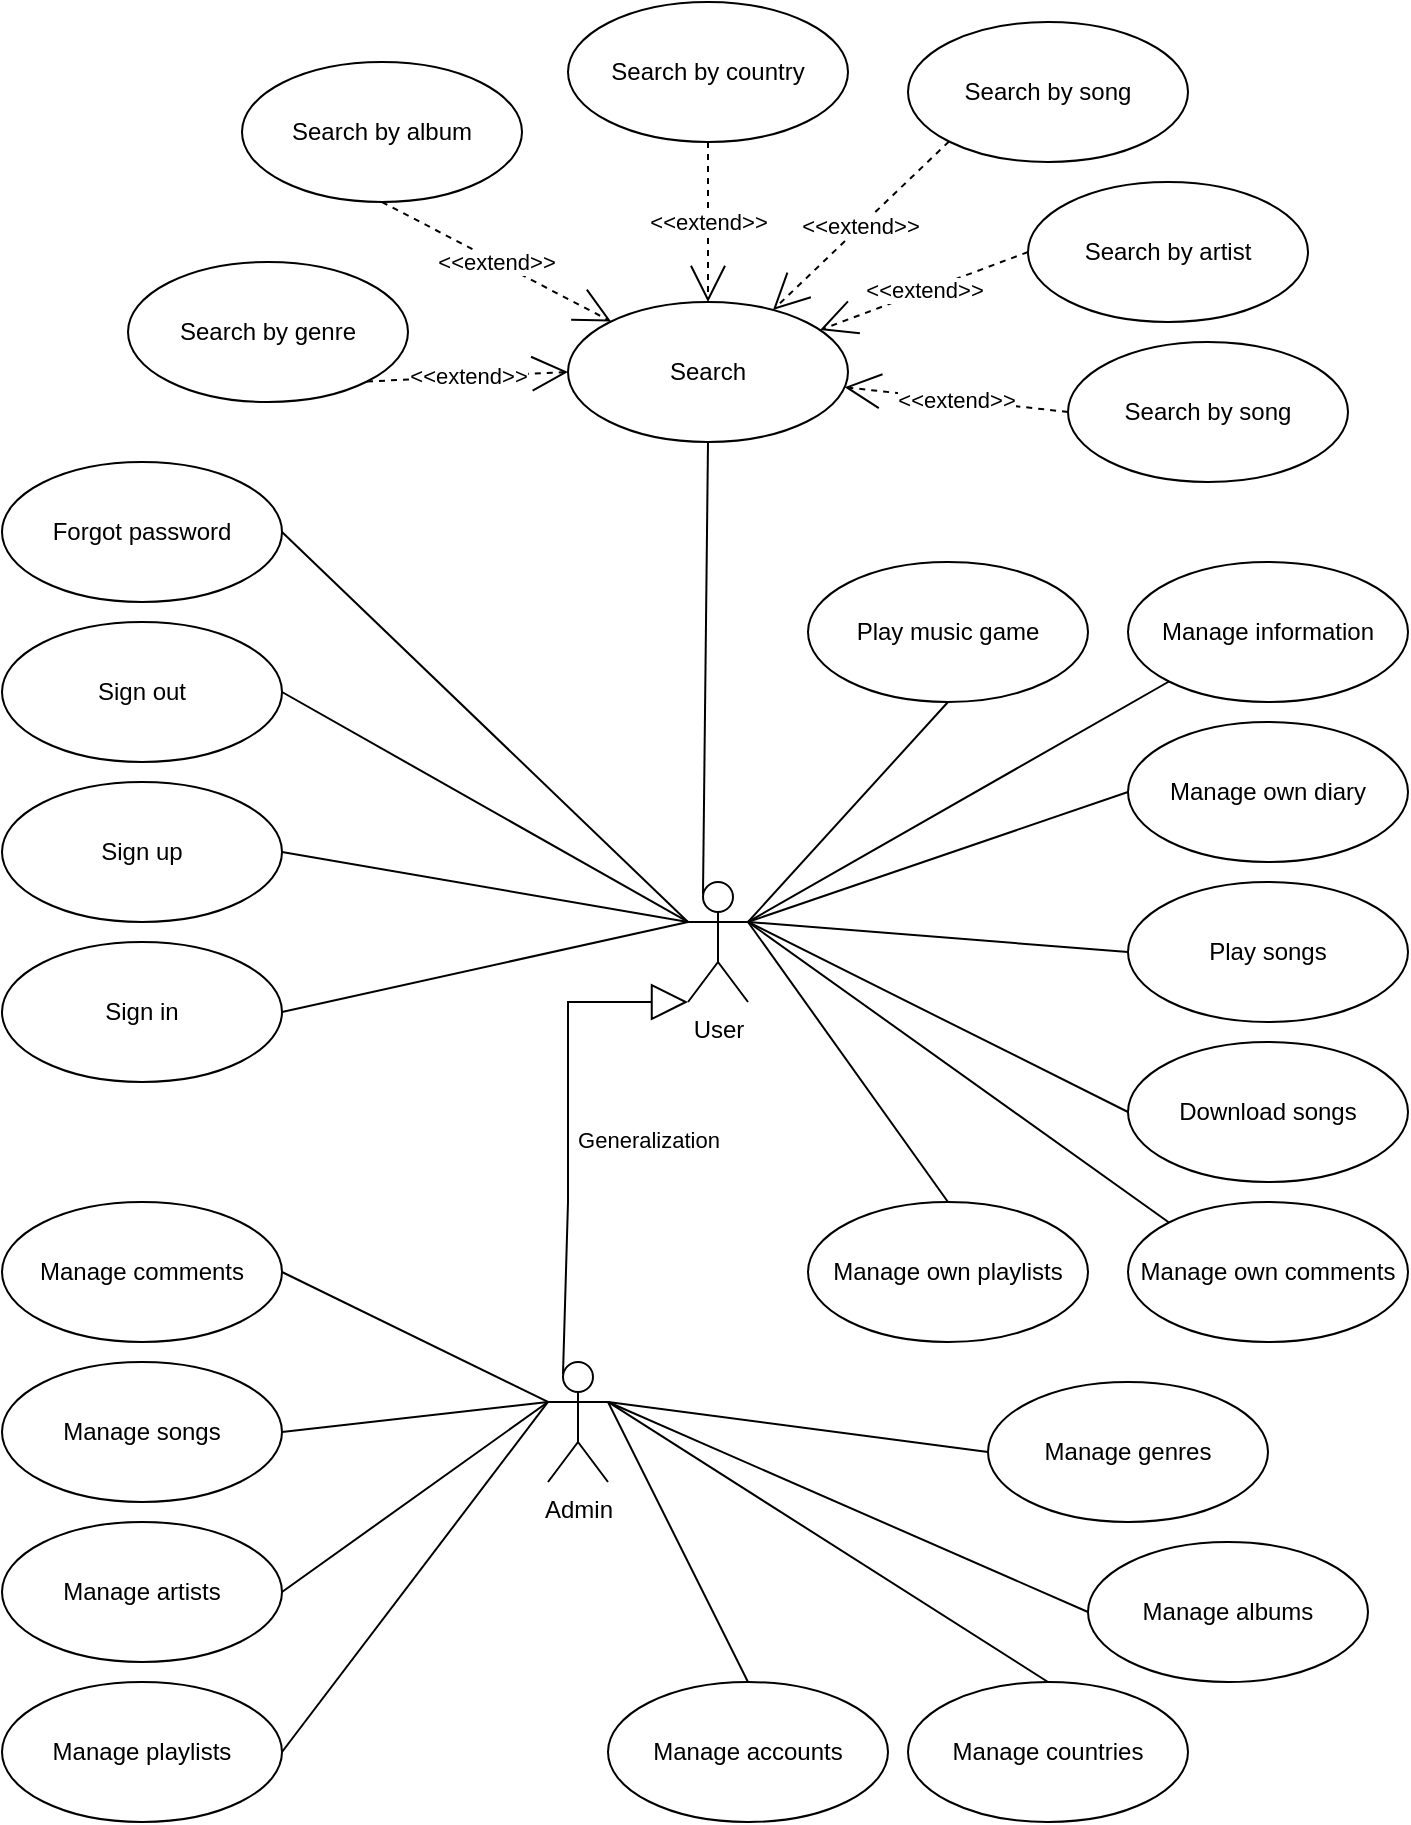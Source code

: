 <mxfile version="21.2.3" type="device" pages="2">
  <diagram id="OiweHxfRdBWRjA55KMld" name="Page-1">
    <mxGraphModel dx="2111" dy="1872" grid="1" gridSize="10" guides="1" tooltips="1" connect="1" arrows="1" fold="1" page="1" pageScale="1" pageWidth="827" pageHeight="1169" math="0" shadow="0">
      <root>
        <mxCell id="0" />
        <mxCell id="1" parent="0" />
        <mxCell id="q5K1RIQbRmU1oFJUQUnb-1" value="User" style="shape=umlActor;verticalLabelPosition=bottom;verticalAlign=top;html=1;outlineConnect=0;" parent="1" vertex="1">
          <mxGeometry x="-140" y="90" width="30" height="60" as="geometry" />
        </mxCell>
        <mxCell id="q5K1RIQbRmU1oFJUQUnb-3" value="Admin" style="shape=umlActor;verticalLabelPosition=bottom;verticalAlign=top;html=1;outlineConnect=0;" parent="1" vertex="1">
          <mxGeometry x="-210" y="330" width="30" height="60" as="geometry" />
        </mxCell>
        <mxCell id="q5K1RIQbRmU1oFJUQUnb-7" value="Sign in" style="ellipse;whiteSpace=wrap;html=1;" parent="1" vertex="1">
          <mxGeometry x="-483" y="120" width="140" height="70" as="geometry" />
        </mxCell>
        <mxCell id="q5K1RIQbRmU1oFJUQUnb-8" value="Sign out" style="ellipse;whiteSpace=wrap;html=1;" parent="1" vertex="1">
          <mxGeometry x="-483" y="-40" width="140" height="70" as="geometry" />
        </mxCell>
        <mxCell id="q5K1RIQbRmU1oFJUQUnb-9" value="Sign up" style="ellipse;whiteSpace=wrap;html=1;" parent="1" vertex="1">
          <mxGeometry x="-483" y="40" width="140" height="70" as="geometry" />
        </mxCell>
        <mxCell id="q5K1RIQbRmU1oFJUQUnb-10" value="Search" style="ellipse;whiteSpace=wrap;html=1;" parent="1" vertex="1">
          <mxGeometry x="-200" y="-200" width="140" height="70" as="geometry" />
        </mxCell>
        <mxCell id="q5K1RIQbRmU1oFJUQUnb-29" value="Manage own comments" style="ellipse;whiteSpace=wrap;html=1;" parent="1" vertex="1">
          <mxGeometry x="80" y="250" width="140" height="70" as="geometry" />
        </mxCell>
        <mxCell id="q5K1RIQbRmU1oFJUQUnb-31" value="Play songs" style="ellipse;whiteSpace=wrap;html=1;" parent="1" vertex="1">
          <mxGeometry x="80" y="90" width="140" height="70" as="geometry" />
        </mxCell>
        <mxCell id="q5K1RIQbRmU1oFJUQUnb-35" value="Manage own playlists" style="ellipse;whiteSpace=wrap;html=1;" parent="1" vertex="1">
          <mxGeometry x="-80" y="250" width="140" height="70" as="geometry" />
        </mxCell>
        <mxCell id="q5K1RIQbRmU1oFJUQUnb-40" value="Manage genres" style="ellipse;whiteSpace=wrap;html=1;" parent="1" vertex="1">
          <mxGeometry x="10" y="340" width="140" height="70" as="geometry" />
        </mxCell>
        <mxCell id="q5K1RIQbRmU1oFJUQUnb-73" value="Generalization" style="endArrow=block;endSize=16;endFill=0;html=1;rounded=0;exitX=0.25;exitY=0.1;exitDx=0;exitDy=0;exitPerimeter=0;entryX=0;entryY=1;entryDx=0;entryDy=0;entryPerimeter=0;" parent="1" source="q5K1RIQbRmU1oFJUQUnb-3" target="q5K1RIQbRmU1oFJUQUnb-1" edge="1">
          <mxGeometry x="-0.048" y="-40" width="160" relative="1" as="geometry">
            <mxPoint x="290" y="120" as="sourcePoint" />
            <mxPoint x="450" y="120" as="targetPoint" />
            <Array as="points">
              <mxPoint x="-200" y="250" />
              <mxPoint x="-200" y="150" />
            </Array>
            <mxPoint as="offset" />
          </mxGeometry>
        </mxCell>
        <mxCell id="q5K1RIQbRmU1oFJUQUnb-74" value="" style="endArrow=none;html=1;rounded=0;entryX=0;entryY=0.5;entryDx=0;entryDy=0;exitX=1;exitY=0.333;exitDx=0;exitDy=0;exitPerimeter=0;" parent="1" source="q5K1RIQbRmU1oFJUQUnb-3" target="q5K1RIQbRmU1oFJUQUnb-40" edge="1">
          <mxGeometry width="50" height="50" relative="1" as="geometry">
            <mxPoint x="-160" y="345" as="sourcePoint" />
            <mxPoint x="-10" y="330" as="targetPoint" />
          </mxGeometry>
        </mxCell>
        <mxCell id="q5K1RIQbRmU1oFJUQUnb-76" value="" style="endArrow=none;html=1;rounded=0;exitX=1;exitY=0.333;exitDx=0;exitDy=0;exitPerimeter=0;entryX=0;entryY=0.5;entryDx=0;entryDy=0;" parent="1" source="q5K1RIQbRmU1oFJUQUnb-1" target="q5K1RIQbRmU1oFJUQUnb-31" edge="1">
          <mxGeometry width="50" height="50" relative="1" as="geometry">
            <mxPoint x="130" y="140" as="sourcePoint" />
            <mxPoint x="180" y="90" as="targetPoint" />
          </mxGeometry>
        </mxCell>
        <mxCell id="q5K1RIQbRmU1oFJUQUnb-77" value="" style="endArrow=none;html=1;rounded=0;exitX=0;exitY=0.333;exitDx=0;exitDy=0;exitPerimeter=0;entryX=1;entryY=0.5;entryDx=0;entryDy=0;" parent="1" source="q5K1RIQbRmU1oFJUQUnb-1" target="q5K1RIQbRmU1oFJUQUnb-9" edge="1">
          <mxGeometry width="50" height="50" relative="1" as="geometry">
            <mxPoint x="130" y="140" as="sourcePoint" />
            <mxPoint x="180" y="90" as="targetPoint" />
          </mxGeometry>
        </mxCell>
        <mxCell id="q5K1RIQbRmU1oFJUQUnb-78" value="" style="endArrow=none;html=1;rounded=0;entryX=1;entryY=0.333;entryDx=0;entryDy=0;entryPerimeter=0;exitX=0;exitY=0;exitDx=0;exitDy=0;" parent="1" source="q5K1RIQbRmU1oFJUQUnb-29" target="q5K1RIQbRmU1oFJUQUnb-1" edge="1">
          <mxGeometry width="50" height="50" relative="1" as="geometry">
            <mxPoint x="130" y="140" as="sourcePoint" />
            <mxPoint x="180" y="90" as="targetPoint" />
          </mxGeometry>
        </mxCell>
        <mxCell id="q5K1RIQbRmU1oFJUQUnb-79" value="" style="endArrow=none;html=1;rounded=0;entryX=1;entryY=0.333;entryDx=0;entryDy=0;entryPerimeter=0;exitX=0.5;exitY=0;exitDx=0;exitDy=0;" parent="1" source="q5K1RIQbRmU1oFJUQUnb-35" target="q5K1RIQbRmU1oFJUQUnb-1" edge="1">
          <mxGeometry width="50" height="50" relative="1" as="geometry">
            <mxPoint x="130" y="140" as="sourcePoint" />
            <mxPoint x="180" y="90" as="targetPoint" />
          </mxGeometry>
        </mxCell>
        <mxCell id="q5K1RIQbRmU1oFJUQUnb-80" value="" style="endArrow=none;html=1;rounded=0;entryX=1;entryY=0.5;entryDx=0;entryDy=0;exitX=0;exitY=0.333;exitDx=0;exitDy=0;exitPerimeter=0;" parent="1" source="q5K1RIQbRmU1oFJUQUnb-1" target="q5K1RIQbRmU1oFJUQUnb-8" edge="1">
          <mxGeometry width="50" height="50" relative="1" as="geometry">
            <mxPoint x="270" y="40" as="sourcePoint" />
            <mxPoint x="320" y="-10" as="targetPoint" />
          </mxGeometry>
        </mxCell>
        <mxCell id="q5K1RIQbRmU1oFJUQUnb-81" value="" style="endArrow=none;html=1;rounded=0;entryX=0.5;entryY=1;entryDx=0;entryDy=0;exitX=0.25;exitY=0.1;exitDx=0;exitDy=0;exitPerimeter=0;" parent="1" source="q5K1RIQbRmU1oFJUQUnb-1" target="q5K1RIQbRmU1oFJUQUnb-10" edge="1">
          <mxGeometry width="50" height="50" relative="1" as="geometry">
            <mxPoint x="270" y="-60" as="sourcePoint" />
            <mxPoint x="320" y="-110" as="targetPoint" />
          </mxGeometry>
        </mxCell>
        <mxCell id="q5K1RIQbRmU1oFJUQUnb-82" value="" style="endArrow=none;html=1;rounded=0;entryX=1;entryY=0.5;entryDx=0;entryDy=0;exitX=0;exitY=0.333;exitDx=0;exitDy=0;exitPerimeter=0;" parent="1" source="q5K1RIQbRmU1oFJUQUnb-1" target="q5K1RIQbRmU1oFJUQUnb-7" edge="1">
          <mxGeometry width="50" height="50" relative="1" as="geometry">
            <mxPoint x="150" y="140" as="sourcePoint" />
            <mxPoint x="200" y="90" as="targetPoint" />
          </mxGeometry>
        </mxCell>
        <mxCell id="MGI6VJuTE-HhzCckV6EO-1" value="Manage information" style="ellipse;whiteSpace=wrap;html=1;" parent="1" vertex="1">
          <mxGeometry x="80" y="-70" width="140" height="70" as="geometry" />
        </mxCell>
        <mxCell id="MGI6VJuTE-HhzCckV6EO-6" value="" style="endArrow=none;html=1;rounded=0;entryX=0;entryY=1;entryDx=0;entryDy=0;exitX=1;exitY=0.333;exitDx=0;exitDy=0;exitPerimeter=0;" parent="1" source="q5K1RIQbRmU1oFJUQUnb-1" target="MGI6VJuTE-HhzCckV6EO-1" edge="1">
          <mxGeometry width="50" height="50" relative="1" as="geometry">
            <mxPoint x="130" y="-110" as="sourcePoint" />
            <mxPoint x="180" y="-160" as="targetPoint" />
          </mxGeometry>
        </mxCell>
        <mxCell id="MGI6VJuTE-HhzCckV6EO-7" value="Forgot password" style="ellipse;whiteSpace=wrap;html=1;" parent="1" vertex="1">
          <mxGeometry x="-483" y="-120" width="140" height="70" as="geometry" />
        </mxCell>
        <mxCell id="MGI6VJuTE-HhzCckV6EO-8" value="" style="endArrow=none;html=1;rounded=0;entryX=1;entryY=0.5;entryDx=0;entryDy=0;exitX=0;exitY=0.333;exitDx=0;exitDy=0;exitPerimeter=0;" parent="1" source="q5K1RIQbRmU1oFJUQUnb-1" target="MGI6VJuTE-HhzCckV6EO-7" edge="1">
          <mxGeometry width="50" height="50" relative="1" as="geometry">
            <mxPoint x="130" y="-200" as="sourcePoint" />
            <mxPoint x="180" y="-250" as="targetPoint" />
          </mxGeometry>
        </mxCell>
        <mxCell id="7apTSgoCWcXu0LnEAAk9-1" value="Download songs" style="ellipse;whiteSpace=wrap;html=1;" parent="1" vertex="1">
          <mxGeometry x="80" y="170" width="140" height="70" as="geometry" />
        </mxCell>
        <mxCell id="7apTSgoCWcXu0LnEAAk9-2" value="" style="endArrow=none;html=1;rounded=0;exitX=1;exitY=0.333;exitDx=0;exitDy=0;exitPerimeter=0;entryX=0;entryY=0.5;entryDx=0;entryDy=0;" parent="1" source="q5K1RIQbRmU1oFJUQUnb-1" target="7apTSgoCWcXu0LnEAAk9-1" edge="1">
          <mxGeometry width="50" height="50" relative="1" as="geometry">
            <mxPoint x="-10" y="-30" as="sourcePoint" />
            <mxPoint x="40" y="-80" as="targetPoint" />
          </mxGeometry>
        </mxCell>
        <mxCell id="FvCLPfmJRrXpx3vRLEYO-1" value="Manage accounts" style="ellipse;whiteSpace=wrap;html=1;" parent="1" vertex="1">
          <mxGeometry x="-180" y="490" width="140" height="70" as="geometry" />
        </mxCell>
        <mxCell id="FvCLPfmJRrXpx3vRLEYO-4" value="Manage albums" style="ellipse;whiteSpace=wrap;html=1;" parent="1" vertex="1">
          <mxGeometry x="60" y="420" width="140" height="70" as="geometry" />
        </mxCell>
        <mxCell id="FvCLPfmJRrXpx3vRLEYO-5" value="Manage artists" style="ellipse;whiteSpace=wrap;html=1;" parent="1" vertex="1">
          <mxGeometry x="-483" y="410" width="140" height="70" as="geometry" />
        </mxCell>
        <mxCell id="FvCLPfmJRrXpx3vRLEYO-6" value="Manage songs" style="ellipse;whiteSpace=wrap;html=1;" parent="1" vertex="1">
          <mxGeometry x="-483" y="330" width="140" height="70" as="geometry" />
        </mxCell>
        <mxCell id="FvCLPfmJRrXpx3vRLEYO-7" value="Manage countries" style="ellipse;whiteSpace=wrap;html=1;" parent="1" vertex="1">
          <mxGeometry x="-30" y="490" width="140" height="70" as="geometry" />
        </mxCell>
        <mxCell id="FvCLPfmJRrXpx3vRLEYO-8" value="Manage comments" style="ellipse;whiteSpace=wrap;html=1;" parent="1" vertex="1">
          <mxGeometry x="-483" y="250" width="140" height="70" as="geometry" />
        </mxCell>
        <mxCell id="FvCLPfmJRrXpx3vRLEYO-9" value="Manage playlists" style="ellipse;whiteSpace=wrap;html=1;" parent="1" vertex="1">
          <mxGeometry x="-483" y="490" width="140" height="70" as="geometry" />
        </mxCell>
        <mxCell id="FvCLPfmJRrXpx3vRLEYO-10" value="" style="endArrow=none;html=1;rounded=0;exitX=1;exitY=0.333;exitDx=0;exitDy=0;exitPerimeter=0;entryX=0;entryY=0.5;entryDx=0;entryDy=0;" parent="1" source="q5K1RIQbRmU1oFJUQUnb-3" target="FvCLPfmJRrXpx3vRLEYO-4" edge="1">
          <mxGeometry width="50" height="50" relative="1" as="geometry">
            <mxPoint x="-40" y="395" as="sourcePoint" />
            <mxPoint x="10" y="345" as="targetPoint" />
          </mxGeometry>
        </mxCell>
        <mxCell id="FvCLPfmJRrXpx3vRLEYO-11" value="" style="endArrow=none;html=1;rounded=0;exitX=1;exitY=0.333;exitDx=0;exitDy=0;exitPerimeter=0;entryX=0.5;entryY=0;entryDx=0;entryDy=0;" parent="1" source="q5K1RIQbRmU1oFJUQUnb-3" target="FvCLPfmJRrXpx3vRLEYO-7" edge="1">
          <mxGeometry width="50" height="50" relative="1" as="geometry">
            <mxPoint x="-40" y="395" as="sourcePoint" />
            <mxPoint x="10" y="345" as="targetPoint" />
          </mxGeometry>
        </mxCell>
        <mxCell id="FvCLPfmJRrXpx3vRLEYO-12" value="" style="endArrow=none;html=1;rounded=0;exitX=0.5;exitY=0;exitDx=0;exitDy=0;entryX=1;entryY=0.333;entryDx=0;entryDy=0;entryPerimeter=0;" parent="1" source="FvCLPfmJRrXpx3vRLEYO-1" target="q5K1RIQbRmU1oFJUQUnb-3" edge="1">
          <mxGeometry width="50" height="50" relative="1" as="geometry">
            <mxPoint x="-40" y="395" as="sourcePoint" />
            <mxPoint x="10" y="345" as="targetPoint" />
          </mxGeometry>
        </mxCell>
        <mxCell id="FvCLPfmJRrXpx3vRLEYO-13" value="" style="endArrow=none;html=1;rounded=0;entryX=0;entryY=0.333;entryDx=0;entryDy=0;entryPerimeter=0;exitX=1;exitY=0.5;exitDx=0;exitDy=0;" parent="1" source="FvCLPfmJRrXpx3vRLEYO-9" target="q5K1RIQbRmU1oFJUQUnb-3" edge="1">
          <mxGeometry width="50" height="50" relative="1" as="geometry">
            <mxPoint x="-40" y="395" as="sourcePoint" />
            <mxPoint x="10" y="345" as="targetPoint" />
          </mxGeometry>
        </mxCell>
        <mxCell id="FvCLPfmJRrXpx3vRLEYO-14" value="" style="endArrow=none;html=1;rounded=0;exitX=0;exitY=0.333;exitDx=0;exitDy=0;exitPerimeter=0;entryX=1;entryY=0.5;entryDx=0;entryDy=0;" parent="1" source="q5K1RIQbRmU1oFJUQUnb-3" target="FvCLPfmJRrXpx3vRLEYO-5" edge="1">
          <mxGeometry width="50" height="50" relative="1" as="geometry">
            <mxPoint x="-40" y="395" as="sourcePoint" />
            <mxPoint x="10" y="345" as="targetPoint" />
          </mxGeometry>
        </mxCell>
        <mxCell id="FvCLPfmJRrXpx3vRLEYO-15" value="" style="endArrow=none;html=1;rounded=0;exitX=0;exitY=0.333;exitDx=0;exitDy=0;exitPerimeter=0;entryX=1;entryY=0.5;entryDx=0;entryDy=0;" parent="1" source="q5K1RIQbRmU1oFJUQUnb-3" target="FvCLPfmJRrXpx3vRLEYO-6" edge="1">
          <mxGeometry width="50" height="50" relative="1" as="geometry">
            <mxPoint x="-40" y="395" as="sourcePoint" />
            <mxPoint x="10" y="345" as="targetPoint" />
          </mxGeometry>
        </mxCell>
        <mxCell id="FvCLPfmJRrXpx3vRLEYO-16" value="" style="endArrow=none;html=1;rounded=0;exitX=0;exitY=0.333;exitDx=0;exitDy=0;exitPerimeter=0;entryX=1;entryY=0.5;entryDx=0;entryDy=0;" parent="1" source="q5K1RIQbRmU1oFJUQUnb-3" target="FvCLPfmJRrXpx3vRLEYO-8" edge="1">
          <mxGeometry width="50" height="50" relative="1" as="geometry">
            <mxPoint x="-40" y="395" as="sourcePoint" />
            <mxPoint x="10" y="345" as="targetPoint" />
          </mxGeometry>
        </mxCell>
        <mxCell id="FvCLPfmJRrXpx3vRLEYO-17" value="Search by genre" style="ellipse;whiteSpace=wrap;html=1;" parent="1" vertex="1">
          <mxGeometry x="-420" y="-220" width="140" height="70" as="geometry" />
        </mxCell>
        <mxCell id="FvCLPfmJRrXpx3vRLEYO-18" value="Search by album" style="ellipse;whiteSpace=wrap;html=1;" parent="1" vertex="1">
          <mxGeometry x="-363" y="-320" width="140" height="70" as="geometry" />
        </mxCell>
        <mxCell id="FvCLPfmJRrXpx3vRLEYO-19" value="Search by country" style="ellipse;whiteSpace=wrap;html=1;" parent="1" vertex="1">
          <mxGeometry x="-200" y="-350" width="140" height="70" as="geometry" />
        </mxCell>
        <mxCell id="FvCLPfmJRrXpx3vRLEYO-20" value="Search by song" style="ellipse;whiteSpace=wrap;html=1;" parent="1" vertex="1">
          <mxGeometry x="-30" y="-340" width="140" height="70" as="geometry" />
        </mxCell>
        <mxCell id="FvCLPfmJRrXpx3vRLEYO-21" value="Search by song" style="ellipse;whiteSpace=wrap;html=1;" parent="1" vertex="1">
          <mxGeometry x="50" y="-180" width="140" height="70" as="geometry" />
        </mxCell>
        <mxCell id="FvCLPfmJRrXpx3vRLEYO-22" value="Search by artist" style="ellipse;whiteSpace=wrap;html=1;" parent="1" vertex="1">
          <mxGeometry x="30" y="-260" width="140" height="70" as="geometry" />
        </mxCell>
        <mxCell id="FvCLPfmJRrXpx3vRLEYO-23" value="&amp;lt;&amp;lt;extend&amp;gt;&amp;gt;" style="endArrow=open;endSize=16;endFill=0;html=1;rounded=0;exitX=1;exitY=1;exitDx=0;exitDy=0;entryX=0;entryY=0.5;entryDx=0;entryDy=0;dashed=1;" parent="1" source="FvCLPfmJRrXpx3vRLEYO-17" target="q5K1RIQbRmU1oFJUQUnb-10" edge="1">
          <mxGeometry width="160" relative="1" as="geometry">
            <mxPoint x="120" y="-220" as="sourcePoint" />
            <mxPoint x="280" y="-220" as="targetPoint" />
          </mxGeometry>
        </mxCell>
        <mxCell id="FvCLPfmJRrXpx3vRLEYO-24" value="&amp;lt;&amp;lt;extend&amp;gt;&amp;gt;" style="endArrow=open;endSize=16;endFill=0;html=1;rounded=0;exitX=0.5;exitY=1;exitDx=0;exitDy=0;dashed=1;" parent="1" source="FvCLPfmJRrXpx3vRLEYO-18" target="q5K1RIQbRmU1oFJUQUnb-10" edge="1">
          <mxGeometry width="160" relative="1" as="geometry">
            <mxPoint x="250.162" y="-390.423" as="sourcePoint" />
            <mxPoint x="140" y="-250" as="targetPoint" />
          </mxGeometry>
        </mxCell>
        <mxCell id="FvCLPfmJRrXpx3vRLEYO-25" value="&amp;lt;&amp;lt;extend&amp;gt;&amp;gt;" style="endArrow=open;endSize=16;endFill=0;html=1;rounded=0;exitX=0.5;exitY=1;exitDx=0;exitDy=0;dashed=1;" parent="1" source="FvCLPfmJRrXpx3vRLEYO-19" target="q5K1RIQbRmU1oFJUQUnb-10" edge="1">
          <mxGeometry width="160" relative="1" as="geometry">
            <mxPoint x="-120.0" y="-280" as="sourcePoint" />
            <mxPoint x="150" y="-240" as="targetPoint" />
          </mxGeometry>
        </mxCell>
        <mxCell id="FvCLPfmJRrXpx3vRLEYO-26" value="&amp;lt;&amp;lt;extend&amp;gt;&amp;gt;" style="endArrow=open;endSize=16;endFill=0;html=1;rounded=0;exitX=0;exitY=1;exitDx=0;exitDy=0;dashed=1;" parent="1" source="FvCLPfmJRrXpx3vRLEYO-20" target="q5K1RIQbRmU1oFJUQUnb-10" edge="1">
          <mxGeometry width="160" relative="1" as="geometry">
            <mxPoint x="270.162" y="-370.423" as="sourcePoint" />
            <mxPoint x="160" y="-230" as="targetPoint" />
          </mxGeometry>
        </mxCell>
        <mxCell id="FvCLPfmJRrXpx3vRLEYO-27" value="&amp;lt;&amp;lt;extend&amp;gt;&amp;gt;" style="endArrow=open;endSize=16;endFill=0;html=1;rounded=0;exitX=0;exitY=0.5;exitDx=0;exitDy=0;dashed=1;" parent="1" source="FvCLPfmJRrXpx3vRLEYO-22" target="q5K1RIQbRmU1oFJUQUnb-10" edge="1">
          <mxGeometry width="160" relative="1" as="geometry">
            <mxPoint x="280.162" y="-360.423" as="sourcePoint" />
            <mxPoint x="170" y="-220" as="targetPoint" />
          </mxGeometry>
        </mxCell>
        <mxCell id="FvCLPfmJRrXpx3vRLEYO-28" value="&amp;lt;&amp;lt;extend&amp;gt;&amp;gt;" style="endArrow=open;endSize=16;endFill=0;html=1;rounded=0;exitX=0;exitY=0.5;exitDx=0;exitDy=0;dashed=1;" parent="1" source="FvCLPfmJRrXpx3vRLEYO-21" target="q5K1RIQbRmU1oFJUQUnb-10" edge="1">
          <mxGeometry width="160" relative="1" as="geometry">
            <mxPoint x="59.995" y="-159.492" as="sourcePoint" />
            <mxPoint x="180" y="-210" as="targetPoint" />
          </mxGeometry>
        </mxCell>
        <mxCell id="MFvWCISJMWi7_uQAumlD-1" value="Manage own diary" style="ellipse;whiteSpace=wrap;html=1;" vertex="1" parent="1">
          <mxGeometry x="80" y="10" width="140" height="70" as="geometry" />
        </mxCell>
        <mxCell id="MFvWCISJMWi7_uQAumlD-2" value="" style="endArrow=none;html=1;rounded=0;entryX=0;entryY=0.5;entryDx=0;entryDy=0;exitX=1;exitY=0.333;exitDx=0;exitDy=0;exitPerimeter=0;" edge="1" parent="1" source="q5K1RIQbRmU1oFJUQUnb-1" target="MFvWCISJMWi7_uQAumlD-1">
          <mxGeometry width="50" height="50" relative="1" as="geometry">
            <mxPoint x="-100" y="120" as="sourcePoint" />
            <mxPoint x="-10" y="9" as="targetPoint" />
          </mxGeometry>
        </mxCell>
        <mxCell id="MFvWCISJMWi7_uQAumlD-3" value="Play music game" style="ellipse;whiteSpace=wrap;html=1;" vertex="1" parent="1">
          <mxGeometry x="-80" y="-70" width="140" height="70" as="geometry" />
        </mxCell>
        <mxCell id="MFvWCISJMWi7_uQAumlD-4" value="" style="endArrow=none;html=1;rounded=0;entryX=0.5;entryY=1;entryDx=0;entryDy=0;exitX=1;exitY=0.333;exitDx=0;exitDy=0;exitPerimeter=0;" edge="1" parent="1" source="q5K1RIQbRmU1oFJUQUnb-1" target="MFvWCISJMWi7_uQAumlD-3">
          <mxGeometry width="50" height="50" relative="1" as="geometry">
            <mxPoint x="-100" y="120" as="sourcePoint" />
            <mxPoint x="-10" y="9" as="targetPoint" />
          </mxGeometry>
        </mxCell>
      </root>
    </mxGraphModel>
  </diagram>
  <diagram id="AbUPwFujo9A-FoS50MLn" name="Page-1">
    <mxGraphModel>
      <root>
        <mxCell id="0" />
        <mxCell id="1" parent="0" />
      </root>
    </mxGraphModel>
  </diagram>
</mxfile>
